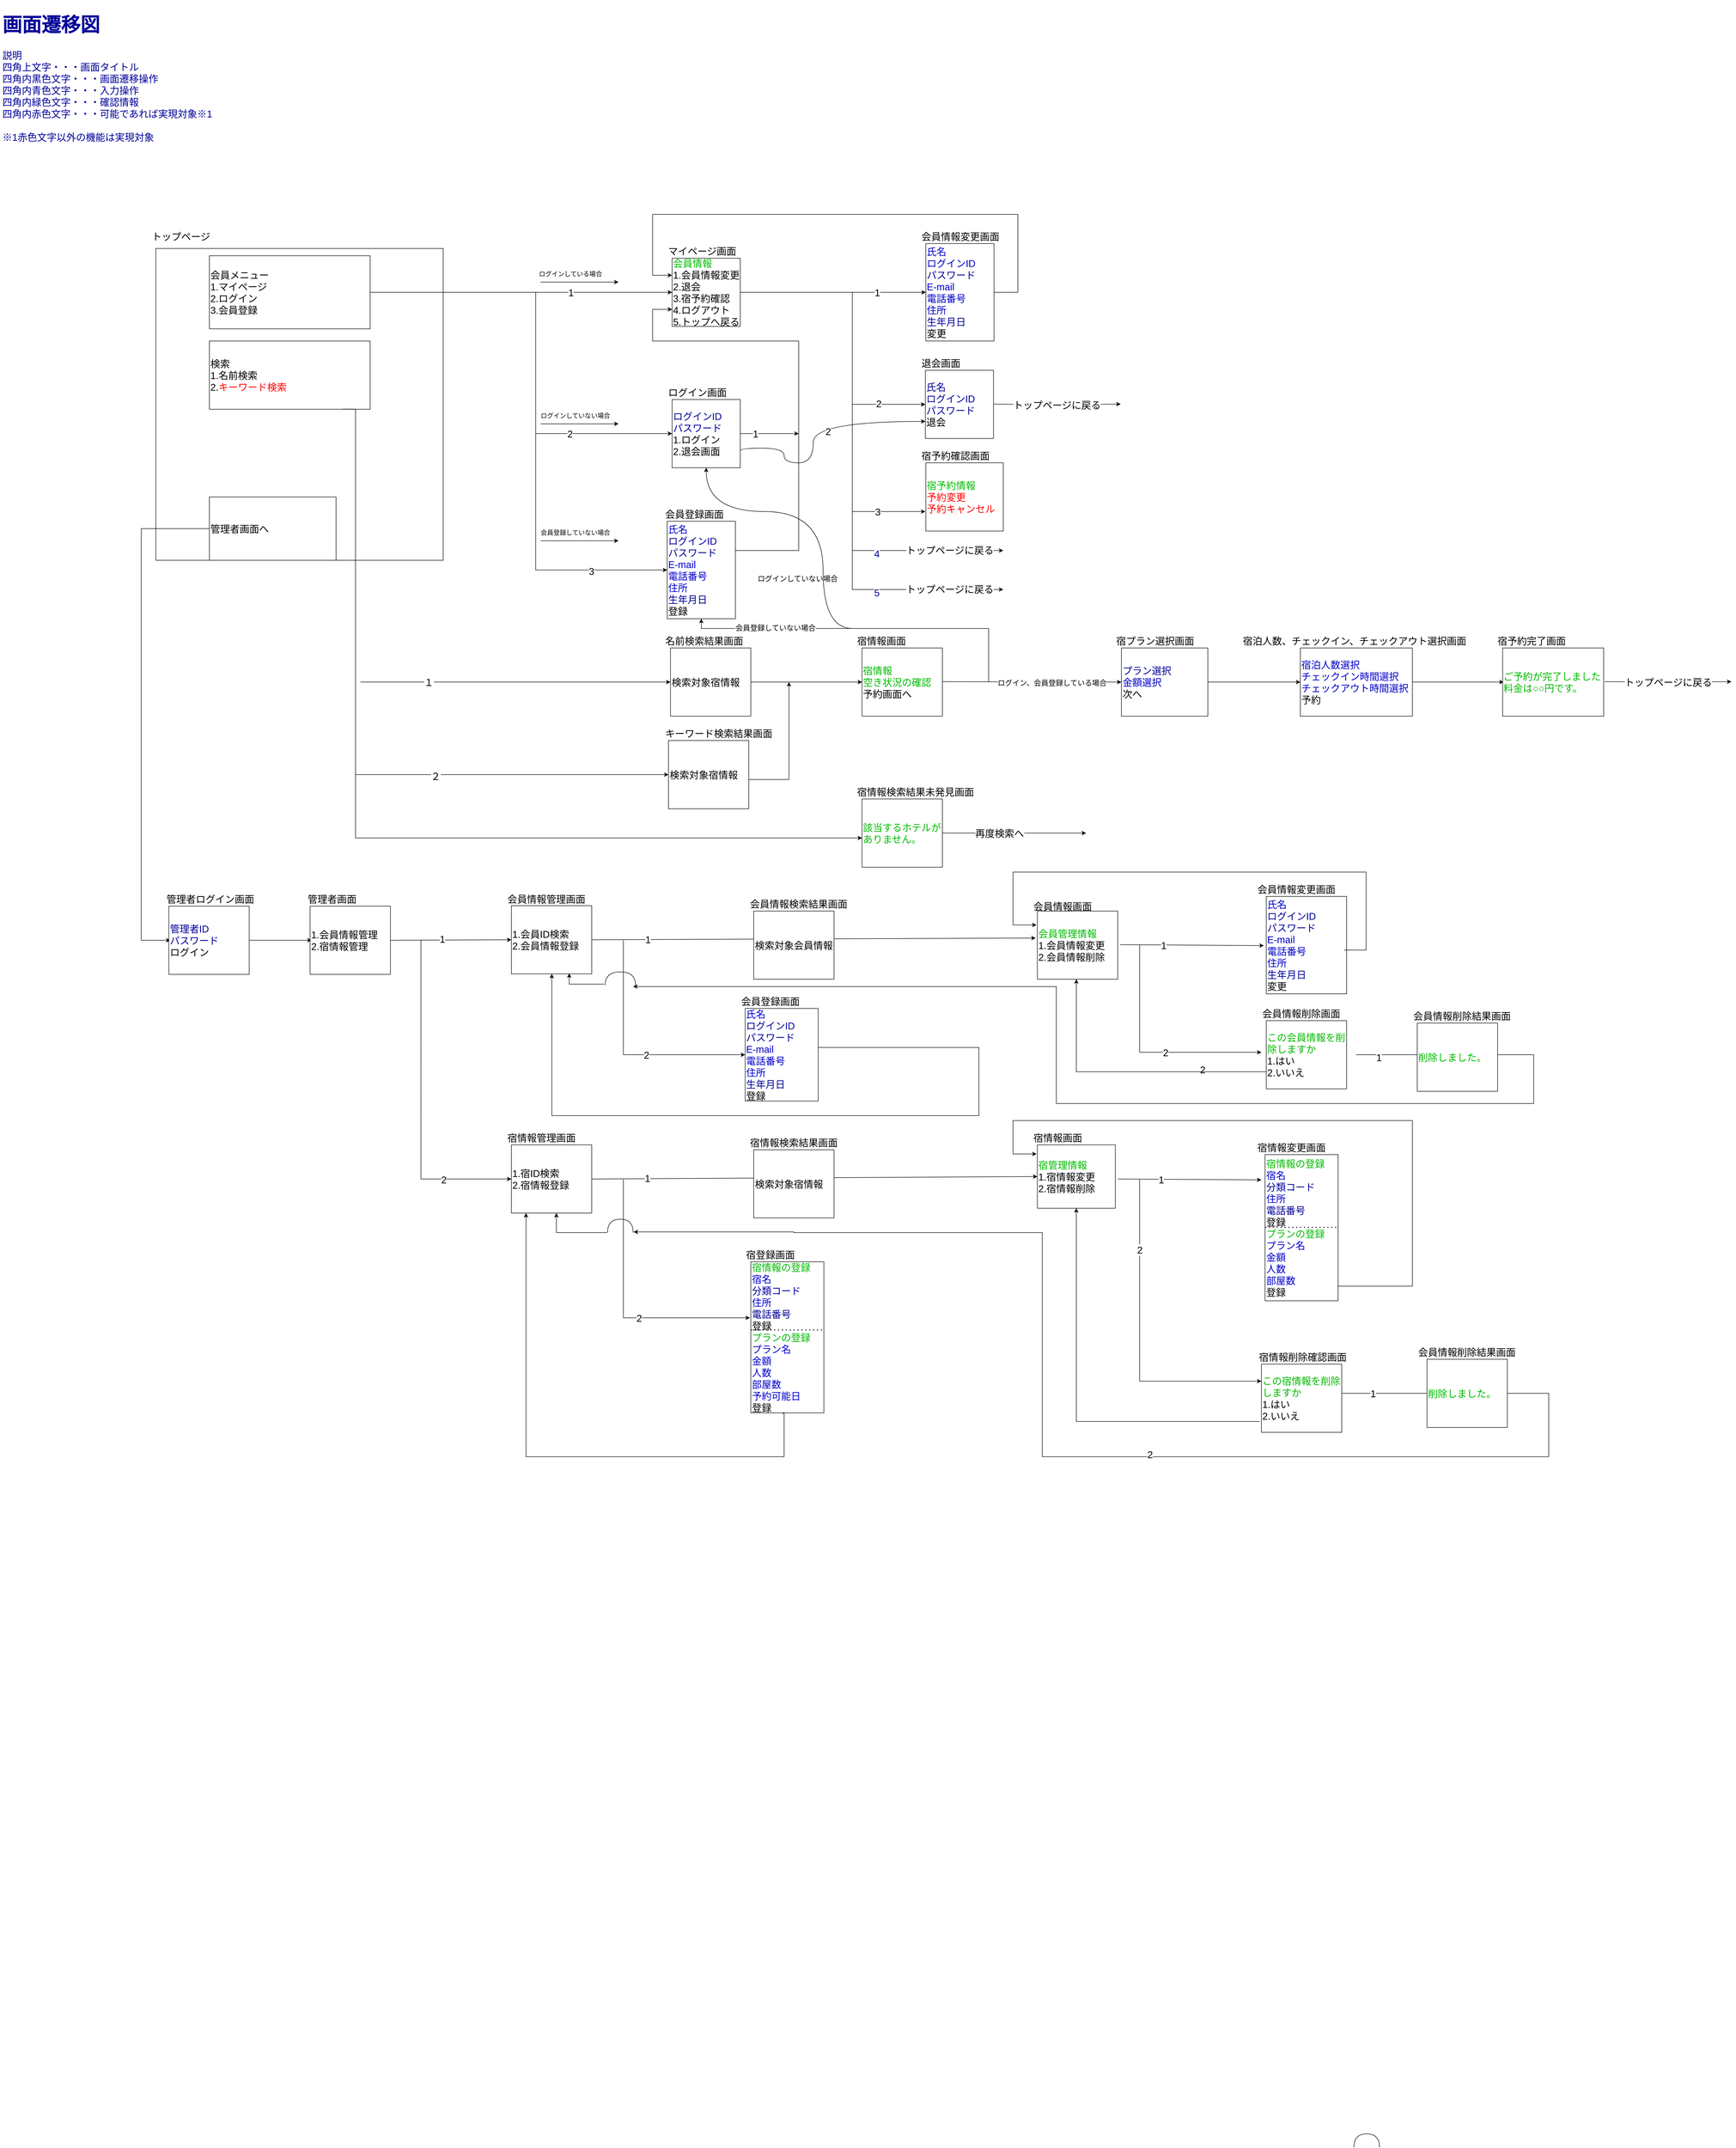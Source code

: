 <mxfile version="18.0.4" type="device"><diagram id="SCnkeToK2idK928pMim0" name="ページ1"><mxGraphModel dx="2547" dy="2622" grid="1" gridSize="10" guides="1" tooltips="1" connect="1" arrows="1" fold="1" page="1" pageScale="1" pageWidth="1100" pageHeight="1700" math="0" shadow="0"><root><mxCell id="0"/><mxCell id="1" parent="0"/><mxCell id="dKKwTY9NeeQIRmnHNCGu-55" value="&lt;h1&gt;画面遷移図&lt;/h1&gt;&lt;div&gt;説明&lt;/div&gt;&lt;div&gt;四角上文字・・・画面タイトル&lt;/div&gt;&lt;div&gt;四角内黒色文字・・・画面遷移操作&lt;/div&gt;&lt;div&gt;四角内青色文字・・・入力操作&lt;/div&gt;&lt;div&gt;四角内緑色文字・・・確認情報&lt;/div&gt;&lt;div&gt;四角内赤色文字・・・可能であれば実現対象※1&lt;/div&gt;&lt;div&gt;&lt;br&gt;&lt;/div&gt;&lt;div&gt;※1赤色文字以外の機能は実現対象&lt;/div&gt;&lt;div&gt;&lt;br&gt;&lt;/div&gt;" style="text;html=1;strokeColor=none;fillColor=none;spacing=5;spacingTop=-20;whiteSpace=wrap;overflow=hidden;rounded=0;fontSize=20;fontColor=#000099;" parent="1" vertex="1"><mxGeometry x="-210" y="-1370" width="510" height="360" as="geometry"/></mxCell><mxCell id="dKKwTY9NeeQIRmnHNCGu-114" value="" style="endArrow=classic;html=1;rounded=0;fontSize=20;fontColor=#00BB00;edgeStyle=elbowEdgeStyle;" parent="1" source="ScFktMSNSQJgYBEIyoUA-1" edge="1"><mxGeometry width="50" height="50" relative="1" as="geometry"><mxPoint x="-20" y="-30" as="sourcePoint"/><mxPoint x="140" y="550" as="targetPoint"/><Array as="points"><mxPoint x="80" y="550"/></Array></mxGeometry></mxCell><mxCell id="dKKwTY9NeeQIRmnHNCGu-115" value="&lt;font color=&quot;#000099&quot;&gt;管理者ID&lt;br&gt;パスワード&lt;/font&gt;&lt;br&gt;ログイン" style="rounded=0;whiteSpace=wrap;html=1;fontSize=20;align=left;" parent="1" vertex="1"><mxGeometry x="136.67" y="480" width="165" height="140" as="geometry"/></mxCell><mxCell id="dKKwTY9NeeQIRmnHNCGu-117" value="管理者ログイン画面" style="text;html=1;strokeColor=none;fillColor=none;align=left;verticalAlign=middle;whiteSpace=wrap;rounded=0;fontSize=20;" parent="1" vertex="1"><mxGeometry x="130" y="450" width="210" height="30" as="geometry"/></mxCell><mxCell id="dKKwTY9NeeQIRmnHNCGu-118" value="" style="endArrow=classic;html=1;rounded=0;fontSize=20;fontColor=#000099;exitX=1;exitY=0.5;exitDx=0;exitDy=0;" parent="1" source="dKKwTY9NeeQIRmnHNCGu-115" edge="1"><mxGeometry width="50" height="50" relative="1" as="geometry"><mxPoint x="480" y="590" as="sourcePoint"/><mxPoint x="430" y="550" as="targetPoint"/></mxGeometry></mxCell><mxCell id="dKKwTY9NeeQIRmnHNCGu-119" value="1.会員情報管理&lt;br&gt;2.宿情報管理" style="rounded=0;whiteSpace=wrap;html=1;fontSize=20;align=left;" parent="1" vertex="1"><mxGeometry x="426.67" y="480" width="165" height="140" as="geometry"/></mxCell><mxCell id="dKKwTY9NeeQIRmnHNCGu-120" value="管理者画面" style="text;html=1;strokeColor=none;fillColor=none;align=left;verticalAlign=middle;whiteSpace=wrap;rounded=0;fontSize=20;" parent="1" vertex="1"><mxGeometry x="420" y="450" width="210" height="30" as="geometry"/></mxCell><mxCell id="dKKwTY9NeeQIRmnHNCGu-121" value="" style="endArrow=classic;html=1;rounded=0;fontSize=20;fontColor=#000099;exitX=1;exitY=0.5;exitDx=0;exitDy=0;entryX=0;entryY=0.5;entryDx=0;entryDy=0;" parent="1" target="dKKwTY9NeeQIRmnHNCGu-122" edge="1"><mxGeometry width="50" height="50" relative="1" as="geometry"><mxPoint x="591.67" y="550" as="sourcePoint"/><mxPoint x="720" y="550" as="targetPoint"/></mxGeometry></mxCell><mxCell id="dKKwTY9NeeQIRmnHNCGu-129" value="1" style="edgeLabel;html=1;align=center;verticalAlign=middle;resizable=0;points=[];fontSize=20;fontColor=#000000;" parent="dKKwTY9NeeQIRmnHNCGu-121" vertex="1" connectable="0"><mxGeometry x="-0.143" y="3" relative="1" as="geometry"><mxPoint as="offset"/></mxGeometry></mxCell><mxCell id="dKKwTY9NeeQIRmnHNCGu-122" value="1.会員ID検索&lt;br&gt;2.会員情報登録" style="rounded=0;whiteSpace=wrap;html=1;fontSize=20;align=left;" parent="1" vertex="1"><mxGeometry x="840.0" y="479" width="165" height="140" as="geometry"/></mxCell><mxCell id="dKKwTY9NeeQIRmnHNCGu-123" value="会員情報管理画面" style="text;html=1;strokeColor=none;fillColor=none;align=left;verticalAlign=middle;whiteSpace=wrap;rounded=0;fontSize=20;" parent="1" vertex="1"><mxGeometry x="830" y="450" width="210" height="30" as="geometry"/></mxCell><mxCell id="dKKwTY9NeeQIRmnHNCGu-124" value="" style="edgeStyle=segmentEdgeStyle;endArrow=classic;html=1;rounded=0;fontSize=20;fontColor=#000000;entryX=0;entryY=0.5;entryDx=0;entryDy=0;" parent="1" target="dKKwTY9NeeQIRmnHNCGu-125" edge="1"><mxGeometry width="50" height="50" relative="1" as="geometry"><mxPoint x="654.34" y="549" as="sourcePoint"/><mxPoint x="840" y="770" as="targetPoint"/><Array as="points"><mxPoint x="654" y="1040"/></Array></mxGeometry></mxCell><mxCell id="dKKwTY9NeeQIRmnHNCGu-130" value="2" style="edgeLabel;html=1;align=center;verticalAlign=middle;resizable=0;points=[];fontSize=20;fontColor=#000000;" parent="dKKwTY9NeeQIRmnHNCGu-124" vertex="1" connectable="0"><mxGeometry x="0.302" y="2" relative="1" as="geometry"><mxPoint x="44" y="51" as="offset"/></mxGeometry></mxCell><mxCell id="dKKwTY9NeeQIRmnHNCGu-125" value="1.宿ID検索&lt;br&gt;2.宿情報登録" style="rounded=0;whiteSpace=wrap;html=1;fontSize=20;align=left;" parent="1" vertex="1"><mxGeometry x="840.0" y="970" width="165" height="140" as="geometry"/></mxCell><mxCell id="dKKwTY9NeeQIRmnHNCGu-126" value="宿情報管理画面" style="text;html=1;strokeColor=none;fillColor=none;align=left;verticalAlign=middle;whiteSpace=wrap;rounded=0;fontSize=20;" parent="1" vertex="1"><mxGeometry x="830" y="940" width="210" height="30" as="geometry"/></mxCell><mxCell id="dKKwTY9NeeQIRmnHNCGu-131" value="" style="endArrow=classic;html=1;rounded=0;fontSize=20;fontColor=#000000;exitX=1;exitY=0.5;exitDx=0;exitDy=0;entryX=-0.021;entryY=0.396;entryDx=0;entryDy=0;entryPerimeter=0;" parent="1" source="dKKwTY9NeeQIRmnHNCGu-122" target="dKKwTY9NeeQIRmnHNCGu-141" edge="1"><mxGeometry width="50" height="50" relative="1" as="geometry"><mxPoint x="1130" y="550" as="sourcePoint"/><mxPoint x="1310" y="550" as="targetPoint"/></mxGeometry></mxCell><mxCell id="dKKwTY9NeeQIRmnHNCGu-138" value="1" style="edgeLabel;html=1;align=center;verticalAlign=middle;resizable=0;points=[];fontSize=20;fontColor=#000000;" parent="dKKwTY9NeeQIRmnHNCGu-131" vertex="1" connectable="0"><mxGeometry x="-0.226" y="-1" relative="1" as="geometry"><mxPoint x="-238" y="-1" as="offset"/></mxGeometry></mxCell><mxCell id="dKKwTY9NeeQIRmnHNCGu-132" value="&lt;font color=&quot;#00bb00&quot;&gt;宿管理情報&lt;/font&gt;&lt;br&gt;1.宿情報変更&lt;br&gt;2.宿情報削除" style="rounded=0;whiteSpace=wrap;html=1;fontSize=20;align=left;" parent="1" vertex="1"><mxGeometry x="1920" y="970" width="160" height="130" as="geometry"/></mxCell><mxCell id="dKKwTY9NeeQIRmnHNCGu-133" value="宿情報画面" style="text;html=1;strokeColor=none;fillColor=none;align=left;verticalAlign=middle;whiteSpace=wrap;rounded=0;fontSize=20;" parent="1" vertex="1"><mxGeometry x="1910" y="940" width="210" height="30" as="geometry"/></mxCell><mxCell id="dKKwTY9NeeQIRmnHNCGu-134" value="" style="endArrow=classic;html=1;rounded=0;fontSize=20;fontColor=#00BB00;edgeStyle=elbowEdgeStyle;entryX=0;entryY=0.5;entryDx=0;entryDy=0;" parent="1" target="dKKwTY9NeeQIRmnHNCGu-135" edge="1"><mxGeometry width="50" height="50" relative="1" as="geometry"><mxPoint x="1070" y="550" as="sourcePoint"/><mxPoint x="1290" y="770" as="targetPoint"/><Array as="points"><mxPoint x="1070" y="770"/></Array></mxGeometry></mxCell><mxCell id="dKKwTY9NeeQIRmnHNCGu-139" value="2" style="edgeLabel;html=1;align=center;verticalAlign=middle;resizable=0;points=[];fontSize=20;fontColor=#000000;" parent="dKKwTY9NeeQIRmnHNCGu-134" vertex="1" connectable="0"><mxGeometry x="0.162" relative="1" as="geometry"><mxPoint as="offset"/></mxGeometry></mxCell><mxCell id="dKKwTY9NeeQIRmnHNCGu-135" value="&lt;font style=&quot;&quot; color=&quot;#0000cc&quot;&gt;氏名&lt;br&gt;&lt;/font&gt;&lt;font color=&quot;#000099&quot;&gt;ログインID&lt;br&gt;パスワード&lt;/font&gt;&lt;br style=&quot;&quot;&gt;&lt;font style=&quot;&quot; color=&quot;#0000cc&quot;&gt;E-mail&lt;/font&gt;&lt;br style=&quot;&quot;&gt;&lt;font style=&quot;&quot; color=&quot;#0000cc&quot;&gt;電話番号&lt;/font&gt;&lt;br style=&quot;&quot;&gt;&lt;font style=&quot;&quot; color=&quot;#0000cc&quot;&gt;住所&lt;br&gt;&lt;/font&gt;&lt;font color=&quot;#000099&quot;&gt;生年月日&lt;/font&gt;&lt;br style=&quot;&quot;&gt;登録" style="rounded=0;whiteSpace=wrap;html=1;fontSize=20;align=left;" parent="1" vertex="1"><mxGeometry x="1320" y="690" width="150" height="190" as="geometry"/></mxCell><mxCell id="dKKwTY9NeeQIRmnHNCGu-136" value="会員登録画面" style="text;html=1;strokeColor=none;fillColor=none;align=left;verticalAlign=middle;whiteSpace=wrap;rounded=0;fontSize=20;" parent="1" vertex="1"><mxGeometry x="1310" y="660" width="140" height="30" as="geometry"/></mxCell><mxCell id="dKKwTY9NeeQIRmnHNCGu-141" value="&lt;font color=&quot;#00bb00&quot;&gt;会員管理情報&lt;/font&gt;&lt;br&gt;1.会員情報変更&lt;br&gt;2.会員情報削除" style="rounded=0;whiteSpace=wrap;html=1;fontSize=20;align=left;" parent="1" vertex="1"><mxGeometry x="1920.0" y="490" width="165" height="140" as="geometry"/></mxCell><mxCell id="dKKwTY9NeeQIRmnHNCGu-142" value="会員情報画面" style="text;html=1;strokeColor=none;fillColor=none;align=left;verticalAlign=middle;whiteSpace=wrap;rounded=0;fontSize=20;" parent="1" vertex="1"><mxGeometry x="1910" y="465" width="210" height="30" as="geometry"/></mxCell><mxCell id="dKKwTY9NeeQIRmnHNCGu-143" value="" style="endArrow=classic;html=1;rounded=0;fontSize=20;fontColor=#000000;exitX=1;exitY=0.5;exitDx=0;exitDy=0;entryX=0;entryY=0.5;entryDx=0;entryDy=0;" parent="1" target="dKKwTY9NeeQIRmnHNCGu-132" edge="1"><mxGeometry width="50" height="50" relative="1" as="geometry"><mxPoint x="1005" y="1040" as="sourcePoint"/><mxPoint x="1310.0" y="1041" as="targetPoint"/></mxGeometry></mxCell><mxCell id="dKKwTY9NeeQIRmnHNCGu-144" value="1" style="edgeLabel;html=1;align=center;verticalAlign=middle;resizable=0;points=[];fontSize=20;fontColor=#000000;" parent="dKKwTY9NeeQIRmnHNCGu-143" vertex="1" connectable="0"><mxGeometry x="-0.226" y="-1" relative="1" as="geometry"><mxPoint x="-240" y="-1" as="offset"/></mxGeometry></mxCell><mxCell id="dKKwTY9NeeQIRmnHNCGu-145" value="" style="endArrow=classic;html=1;rounded=0;fontSize=20;fontColor=#00BB00;edgeStyle=elbowEdgeStyle;entryX=-0.013;entryY=0.371;entryDx=0;entryDy=0;entryPerimeter=0;" parent="1" edge="1" target="dKKwTY9NeeQIRmnHNCGu-147"><mxGeometry width="50" height="50" relative="1" as="geometry"><mxPoint x="1070.0" y="1041" as="sourcePoint"/><mxPoint x="1320.0" y="1261" as="targetPoint"/><Array as="points"><mxPoint x="1070.0" y="1261"/></Array></mxGeometry></mxCell><mxCell id="dKKwTY9NeeQIRmnHNCGu-146" value="2" style="edgeLabel;html=1;align=center;verticalAlign=middle;resizable=0;points=[];fontSize=20;fontColor=#000000;" parent="dKKwTY9NeeQIRmnHNCGu-145" vertex="1" connectable="0"><mxGeometry x="0.162" relative="1" as="geometry"><mxPoint as="offset"/></mxGeometry></mxCell><mxCell id="dKKwTY9NeeQIRmnHNCGu-147" value="&lt;font color=&quot;#00bb00&quot;&gt;宿情報の登録&lt;/font&gt;&lt;br&gt;&lt;font color=&quot;#0000cc&quot;&gt;宿名&lt;/font&gt;&lt;br&gt;&lt;font color=&quot;#000099&quot;&gt;分類コード&lt;/font&gt;&lt;br style=&quot;&quot;&gt;&lt;font style=&quot;&quot; color=&quot;#0000cc&quot;&gt;住所&lt;br&gt;&lt;/font&gt;&lt;font color=&quot;#000099&quot;&gt;電話番号&lt;/font&gt;&lt;br style=&quot;&quot;&gt;登録&lt;br&gt;&lt;font color=&quot;#00bb00&quot;&gt;プランの登録&lt;/font&gt;&lt;br&gt;&lt;font color=&quot;#0000cc&quot;&gt;プラン名&lt;/font&gt;&lt;br&gt;&lt;font color=&quot;#0000cc&quot;&gt;金額&lt;/font&gt;&lt;br&gt;&lt;font color=&quot;#0000cc&quot;&gt;人数&lt;/font&gt;&lt;br&gt;&lt;font color=&quot;#0000cc&quot;&gt;部屋数&lt;br&gt;予約可能日&lt;/font&gt;&lt;br&gt;登録" style="rounded=0;whiteSpace=wrap;html=1;fontSize=20;align=left;" parent="1" vertex="1"><mxGeometry x="1331.67" y="1210" width="150" height="310" as="geometry"/></mxCell><mxCell id="dKKwTY9NeeQIRmnHNCGu-148" value="宿登録画面" style="text;html=1;strokeColor=none;fillColor=none;align=left;verticalAlign=middle;whiteSpace=wrap;rounded=0;fontSize=20;" parent="1" vertex="1"><mxGeometry x="1320" y="1180" width="140" height="30" as="geometry"/></mxCell><mxCell id="dKKwTY9NeeQIRmnHNCGu-153" value="" style="edgeStyle=orthogonalEdgeStyle;elbow=vertical;endArrow=classic;html=1;rounded=0;fontSize=20;fontColor=#00BB00;exitX=1;exitY=0.5;exitDx=0;exitDy=0;" parent="1" source="dKKwTY9NeeQIRmnHNCGu-135" target="dKKwTY9NeeQIRmnHNCGu-122" edge="1"><mxGeometry width="50" height="50" relative="1" as="geometry"><mxPoint x="1730" y="770" as="sourcePoint"/><mxPoint x="910" y="910" as="targetPoint"/><Array as="points"><mxPoint x="1470" y="770"/><mxPoint x="1800" y="770"/><mxPoint x="1800" y="910"/><mxPoint x="923" y="910"/></Array></mxGeometry></mxCell><mxCell id="dKKwTY9NeeQIRmnHNCGu-158" value="" style="edgeStyle=orthogonalEdgeStyle;elbow=vertical;endArrow=classic;html=1;rounded=0;fontSize=20;fontColor=#00BB00;exitX=0.436;exitY=1.003;exitDx=0;exitDy=0;exitPerimeter=0;" parent="1" source="dKKwTY9NeeQIRmnHNCGu-147" edge="1"><mxGeometry width="50" height="50" relative="1" as="geometry"><mxPoint x="1400" y="1540" as="sourcePoint"/><mxPoint x="870" y="1110" as="targetPoint"/><Array as="points"><mxPoint x="1400" y="1521"/><mxPoint x="1400" y="1610"/><mxPoint x="870" y="1610"/></Array></mxGeometry></mxCell><mxCell id="fsXz6TaaXuF8lYQnEUU4-1" value="検索対象宿情報" style="rounded=0;whiteSpace=wrap;html=1;fontSize=20;align=left;" parent="1" vertex="1"><mxGeometry x="1337.5" y="980" width="165" height="140" as="geometry"/></mxCell><mxCell id="fsXz6TaaXuF8lYQnEUU4-2" value="宿情報検索結果画面" style="text;html=1;strokeColor=none;fillColor=none;align=left;verticalAlign=middle;whiteSpace=wrap;rounded=0;fontSize=20;" parent="1" vertex="1"><mxGeometry x="1327.5" y="950" width="210" height="30" as="geometry"/></mxCell><mxCell id="fsXz6TaaXuF8lYQnEUU4-3" value="検索対象会員情報" style="rounded=0;whiteSpace=wrap;html=1;fontSize=20;align=left;" parent="1" vertex="1"><mxGeometry x="1337.5" y="490" width="165" height="140" as="geometry"/></mxCell><mxCell id="fsXz6TaaXuF8lYQnEUU4-4" value="会員情報検索結果画面" style="text;html=1;strokeColor=none;fillColor=none;align=left;verticalAlign=middle;whiteSpace=wrap;rounded=0;fontSize=20;" parent="1" vertex="1"><mxGeometry x="1327.5" y="460" width="210" height="30" as="geometry"/></mxCell><mxCell id="fsXz6TaaXuF8lYQnEUU4-6" value="" style="endArrow=classic;html=1;rounded=0;fontSize=20;fontColor=#00BB00;edgeStyle=elbowEdgeStyle;entryX=0;entryY=0.5;entryDx=0;entryDy=0;" parent="1" edge="1"><mxGeometry width="50" height="50" relative="1" as="geometry"><mxPoint x="2130.005" y="560.003" as="sourcePoint"/><mxPoint x="2380.005" y="780.003" as="targetPoint"/><Array as="points"><mxPoint x="2130.005" y="780.003"/></Array></mxGeometry></mxCell><mxCell id="fsXz6TaaXuF8lYQnEUU4-7" value="2" style="edgeLabel;html=1;align=center;verticalAlign=middle;resizable=0;points=[];fontSize=20;fontColor=#000000;" parent="fsXz6TaaXuF8lYQnEUU4-6" vertex="1" connectable="0"><mxGeometry x="0.162" relative="1" as="geometry"><mxPoint as="offset"/></mxGeometry></mxCell><mxCell id="fsXz6TaaXuF8lYQnEUU4-8" value="" style="endArrow=classic;html=1;rounded=0;fontSize=20;fontColor=#000000;exitX=1;exitY=0.5;exitDx=0;exitDy=0;" parent="1" edge="1"><mxGeometry width="50" height="50" relative="1" as="geometry"><mxPoint x="2090" y="559.09" as="sourcePoint"/><mxPoint x="2385" y="560.91" as="targetPoint"/></mxGeometry></mxCell><mxCell id="fsXz6TaaXuF8lYQnEUU4-9" value="1" style="edgeLabel;html=1;align=center;verticalAlign=middle;resizable=0;points=[];fontSize=20;fontColor=#000000;" parent="fsXz6TaaXuF8lYQnEUU4-8" vertex="1" connectable="0"><mxGeometry x="-0.226" y="-1" relative="1" as="geometry"><mxPoint x="-25" y="-1" as="offset"/></mxGeometry></mxCell><mxCell id="fsXz6TaaXuF8lYQnEUU4-10" value="" style="endArrow=classic;html=1;rounded=0;fontSize=20;fontColor=#00BB00;edgeStyle=elbowEdgeStyle;entryX=0;entryY=0.25;entryDx=0;entryDy=0;" parent="1" edge="1" target="fsXz6TaaXuF8lYQnEUU4-20"><mxGeometry width="50" height="50" relative="1" as="geometry"><mxPoint x="2130.005" y="1040.913" as="sourcePoint"/><mxPoint x="2380.005" y="1260.913" as="targetPoint"/><Array as="points"><mxPoint x="2130" y="1350"/></Array></mxGeometry></mxCell><mxCell id="fsXz6TaaXuF8lYQnEUU4-11" value="2" style="edgeLabel;html=1;align=center;verticalAlign=middle;resizable=0;points=[];fontSize=20;fontColor=#000000;" parent="fsXz6TaaXuF8lYQnEUU4-10" vertex="1" connectable="0"><mxGeometry x="0.162" relative="1" as="geometry"><mxPoint y="-242" as="offset"/></mxGeometry></mxCell><mxCell id="fsXz6TaaXuF8lYQnEUU4-12" value="" style="endArrow=classic;html=1;rounded=0;fontSize=20;fontColor=#000000;exitX=1;exitY=0.5;exitDx=0;exitDy=0;" parent="1" edge="1"><mxGeometry width="50" height="50" relative="1" as="geometry"><mxPoint x="2085" y="1040" as="sourcePoint"/><mxPoint x="2380" y="1041.82" as="targetPoint"/></mxGeometry></mxCell><mxCell id="fsXz6TaaXuF8lYQnEUU4-13" value="1" style="edgeLabel;html=1;align=center;verticalAlign=middle;resizable=0;points=[];fontSize=20;fontColor=#000000;" parent="fsXz6TaaXuF8lYQnEUU4-12" vertex="1" connectable="0"><mxGeometry x="-0.226" y="-1" relative="1" as="geometry"><mxPoint x="-25" y="-1" as="offset"/></mxGeometry></mxCell><mxCell id="fsXz6TaaXuF8lYQnEUU4-14" value="&lt;font style=&quot;&quot; color=&quot;#0000cc&quot;&gt;氏名&lt;br&gt;&lt;/font&gt;&lt;font style=&quot;&quot; color=&quot;#000099&quot;&gt;ログインID&lt;br&gt;パスワード&lt;/font&gt;&lt;br style=&quot;&quot;&gt;&lt;font style=&quot;&quot; color=&quot;#0000cc&quot;&gt;E-mail&lt;/font&gt;&lt;br style=&quot;&quot;&gt;&lt;font style=&quot;&quot; color=&quot;#0000cc&quot;&gt;電話番号&lt;/font&gt;&lt;br style=&quot;&quot;&gt;&lt;font style=&quot;&quot; color=&quot;#0000cc&quot;&gt;住所&lt;br&gt;&lt;/font&gt;&lt;span style=&quot;color: rgb(0, 0, 153);&quot;&gt;生年月日&lt;/span&gt;&lt;br style=&quot;&quot;&gt;変更" style="rounded=0;whiteSpace=wrap;html=1;fontSize=20;align=left;" parent="1" vertex="1"><mxGeometry x="2390" y="460" width="165" height="200" as="geometry"/></mxCell><mxCell id="fsXz6TaaXuF8lYQnEUU4-15" value="会員情報変更画面" style="text;html=1;strokeColor=none;fillColor=none;align=left;verticalAlign=middle;whiteSpace=wrap;rounded=0;fontSize=20;" parent="1" vertex="1"><mxGeometry x="2370" y="430" width="210" height="30" as="geometry"/></mxCell><mxCell id="fsXz6TaaXuF8lYQnEUU4-16" value="&lt;font color=&quot;#00bb00&quot;&gt;この会員情報を削除しますか&lt;/font&gt;&lt;br&gt;1.はい&lt;br&gt;2.いいえ" style="rounded=0;whiteSpace=wrap;html=1;fontSize=20;align=left;" parent="1" vertex="1"><mxGeometry x="2390.0" y="715" width="165" height="140" as="geometry"/></mxCell><mxCell id="fsXz6TaaXuF8lYQnEUU4-17" value="会員情報削除画面" style="text;html=1;strokeColor=none;fillColor=none;align=left;verticalAlign=middle;whiteSpace=wrap;rounded=0;fontSize=20;" parent="1" vertex="1"><mxGeometry x="2380" y="685" width="210" height="30" as="geometry"/></mxCell><mxCell id="fsXz6TaaXuF8lYQnEUU4-19" value="宿情報変更画面" style="text;html=1;strokeColor=none;fillColor=none;align=left;verticalAlign=middle;whiteSpace=wrap;rounded=0;fontSize=20;" parent="1" vertex="1"><mxGeometry x="2370" y="960" width="210" height="30" as="geometry"/></mxCell><mxCell id="fsXz6TaaXuF8lYQnEUU4-20" value="&lt;font style=&quot;&quot; color=&quot;#00bb00&quot;&gt;この宿情報を削除しますか&lt;/font&gt;&lt;br style=&quot;&quot;&gt;&lt;span style=&quot;&quot;&gt;1.はい&lt;/span&gt;&lt;br style=&quot;&quot;&gt;&lt;span style=&quot;&quot;&gt;2.いいえ&lt;/span&gt;" style="rounded=0;whiteSpace=wrap;html=1;fontSize=20;align=left;" parent="1" vertex="1"><mxGeometry x="2380.0" y="1420" width="165" height="140" as="geometry"/></mxCell><mxCell id="fsXz6TaaXuF8lYQnEUU4-21" value="宿情報削除確認画面" style="text;html=1;strokeColor=none;fillColor=none;align=left;verticalAlign=middle;whiteSpace=wrap;rounded=0;fontSize=20;" parent="1" vertex="1"><mxGeometry x="2372.5" y="1390" width="210" height="30" as="geometry"/></mxCell><mxCell id="fsXz6TaaXuF8lYQnEUU4-22" value="" style="edgeStyle=segmentEdgeStyle;endArrow=classic;html=1;rounded=0;fontColor=#00BB00;entryX=0.052;entryY=1.019;entryDx=0;entryDy=0;entryPerimeter=0;" parent="1" target="awbDThb11Wzi4i5nIfmP-154" edge="1" source="fsXz6TaaXuF8lYQnEUU4-20"><mxGeometry width="50" height="50" relative="1" as="geometry"><mxPoint x="2600" y="1480" as="sourcePoint"/><mxPoint x="1170" y="1150" as="targetPoint"/><Array as="points"><mxPoint x="2970" y="1480"/><mxPoint x="2970" y="1610"/><mxPoint x="1930" y="1610"/><mxPoint x="1930" y="1150"/><mxPoint x="1420" y="1150"/><mxPoint x="1420" y="1149"/></Array></mxGeometry></mxCell><mxCell id="fsXz6TaaXuF8lYQnEUU4-23" value="2" style="edgeLabel;html=1;align=center;verticalAlign=middle;resizable=0;points=[];fontColor=#000000;fontSize=20;" parent="fsXz6TaaXuF8lYQnEUU4-22" vertex="1" connectable="0"><mxGeometry x="-0.546" y="6" relative="1" as="geometry"><mxPoint x="-717" y="-11" as="offset"/></mxGeometry></mxCell><mxCell id="fsXz6TaaXuF8lYQnEUU4-24" value="" style="edgeStyle=segmentEdgeStyle;endArrow=classic;html=1;rounded=0;fontSize=20;fontColor=#000000;exitX=-0.021;exitY=0.841;exitDx=0;exitDy=0;exitPerimeter=0;entryX=0.5;entryY=1;entryDx=0;entryDy=0;" parent="1" source="fsXz6TaaXuF8lYQnEUU4-20" target="dKKwTY9NeeQIRmnHNCGu-132" edge="1"><mxGeometry width="50" height="50" relative="1" as="geometry"><mxPoint x="2270" y="1320" as="sourcePoint"/><mxPoint x="2320" y="1270" as="targetPoint"/><Array as="points"><mxPoint x="2000" y="1538"/></Array></mxGeometry></mxCell><mxCell id="fsXz6TaaXuF8lYQnEUU4-25" value="1" style="edgeLabel;html=1;align=center;verticalAlign=middle;resizable=0;points=[];fontSize=20;fontColor=#000000;" parent="fsXz6TaaXuF8lYQnEUU4-24" vertex="1" connectable="0"><mxGeometry x="-0.486" relative="1" as="geometry"><mxPoint x="442" y="-58" as="offset"/></mxGeometry></mxCell><mxCell id="fsXz6TaaXuF8lYQnEUU4-26" value="" style="edgeStyle=segmentEdgeStyle;endArrow=classic;html=1;rounded=0;fontColor=#00BB00;" parent="1" edge="1"><mxGeometry width="50" height="50" relative="1" as="geometry"><mxPoint x="2574" y="785" as="sourcePoint"/><mxPoint x="1090" y="645" as="targetPoint"/><Array as="points"><mxPoint x="2939" y="785"/><mxPoint x="2939" y="885"/><mxPoint x="1959" y="885"/><mxPoint x="1959" y="645"/><mxPoint x="1110" y="645"/></Array></mxGeometry></mxCell><mxCell id="fsXz6TaaXuF8lYQnEUU4-27" value="2" style="edgeLabel;html=1;align=center;verticalAlign=middle;resizable=0;points=[];fontColor=#000000;fontSize=20;" parent="fsXz6TaaXuF8lYQnEUU4-26" vertex="1" connectable="0"><mxGeometry x="-0.546" y="6" relative="1" as="geometry"><mxPoint x="-565" y="-76" as="offset"/></mxGeometry></mxCell><mxCell id="fsXz6TaaXuF8lYQnEUU4-28" value="" style="edgeStyle=segmentEdgeStyle;endArrow=classic;html=1;rounded=0;fontSize=20;fontColor=#000000;" parent="1" edge="1"><mxGeometry width="50" height="50" relative="1" as="geometry"><mxPoint x="2390" y="830" as="sourcePoint"/><mxPoint x="2000" y="630" as="targetPoint"/><Array as="points"><mxPoint x="2387" y="820"/><mxPoint x="2010" y="820"/></Array></mxGeometry></mxCell><mxCell id="fsXz6TaaXuF8lYQnEUU4-29" value="1" style="edgeLabel;html=1;align=center;verticalAlign=middle;resizable=0;points=[];fontSize=20;fontColor=#000000;" parent="fsXz6TaaXuF8lYQnEUU4-28" vertex="1" connectable="0"><mxGeometry x="-0.486" relative="1" as="geometry"><mxPoint x="372" y="-30" as="offset"/></mxGeometry></mxCell><mxCell id="fsXz6TaaXuF8lYQnEUU4-31" value="" style="edgeStyle=segmentEdgeStyle;endArrow=classic;html=1;rounded=0;fontSize=20;fontColor=#000000;entryX=-0.01;entryY=0.143;entryDx=0;entryDy=0;entryPerimeter=0;exitX=0.994;exitY=0.894;exitDx=0;exitDy=0;exitPerimeter=0;" parent="1" target="dKKwTY9NeeQIRmnHNCGu-132" edge="1" source="3SeGuJIltBjAGTnUU7KH-5"><mxGeometry width="50" height="50" relative="1" as="geometry"><mxPoint x="2570" y="1260" as="sourcePoint"/><mxPoint x="1870" y="990" as="targetPoint"/><Array as="points"><mxPoint x="2537" y="1260"/><mxPoint x="2690" y="1260"/><mxPoint x="2690" y="920"/><mxPoint x="1870" y="920"/><mxPoint x="1870" y="989"/></Array></mxGeometry></mxCell><mxCell id="fsXz6TaaXuF8lYQnEUU4-32" value="" style="edgeStyle=segmentEdgeStyle;endArrow=classic;html=1;rounded=0;fontSize=20;fontColor=#000000;entryX=-0.01;entryY=0.143;entryDx=0;entryDy=0;entryPerimeter=0;" parent="1" edge="1"><mxGeometry width="50" height="50" relative="1" as="geometry"><mxPoint x="2550" y="570.09" as="sourcePoint"/><mxPoint x="1918.31" y="518.59" as="targetPoint"/><Array as="points"><mxPoint x="2595" y="570"/><mxPoint x="2595" y="410"/><mxPoint x="1870" y="410"/><mxPoint x="1870" y="519"/></Array></mxGeometry></mxCell><mxCell id="lgAugguogJ9IQKmqpxsA-20" value="&lt;font color=&quot;#00bb00&quot;&gt;削除しました。&lt;/font&gt;&lt;br&gt;" style="rounded=0;whiteSpace=wrap;html=1;fontSize=20;align=left;" parent="1" vertex="1"><mxGeometry x="2700.0" y="720" width="165" height="140" as="geometry"/></mxCell><mxCell id="lgAugguogJ9IQKmqpxsA-21" value="会員情報削除結果画面" style="text;html=1;strokeColor=none;fillColor=none;align=left;verticalAlign=middle;whiteSpace=wrap;rounded=0;fontSize=20;" parent="1" vertex="1"><mxGeometry x="2690" y="690" width="210" height="30" as="geometry"/></mxCell><mxCell id="lgAugguogJ9IQKmqpxsA-22" value="&lt;font color=&quot;#00bb00&quot;&gt;削除しました。&lt;/font&gt;&lt;br&gt;" style="rounded=0;whiteSpace=wrap;html=1;fontSize=20;align=left;" parent="1" vertex="1"><mxGeometry x="2720.0" y="1410" width="165" height="140" as="geometry"/></mxCell><mxCell id="lgAugguogJ9IQKmqpxsA-23" value="会員情報削除結果画面" style="text;html=1;strokeColor=none;fillColor=none;align=left;verticalAlign=middle;whiteSpace=wrap;rounded=0;fontSize=20;" parent="1" vertex="1"><mxGeometry x="2700" y="1380" width="210" height="30" as="geometry"/></mxCell><mxCell id="awbDThb11Wzi4i5nIfmP-74" value="" style="edgeStyle=segmentEdgeStyle;endArrow=classic;html=1;rounded=0;fontSize=20;fontColor=#000099;elbow=vertical;entryX=0;entryY=0.25;entryDx=0;entryDy=0;" parent="1" target="awbDThb11Wzi4i5nIfmP-104" edge="1"><mxGeometry width="50" height="50" relative="1" as="geometry"><mxPoint x="1830" y="-780" as="sourcePoint"/><mxPoint x="960" y="-820" as="targetPoint"/><Array as="points"><mxPoint x="1880" y="-780"/><mxPoint x="1880" y="-940"/><mxPoint x="1130" y="-940"/><mxPoint x="1130" y="-815"/></Array></mxGeometry></mxCell><mxCell id="awbDThb11Wzi4i5nIfmP-75" value="&lt;span style=&quot;font-size: 20px;&quot;&gt;&lt;br&gt;&lt;/span&gt;" style="rounded=0;whiteSpace=wrap;html=1;" parent="1" vertex="1"><mxGeometry x="110" y="-870" width="590" height="640" as="geometry"/></mxCell><mxCell id="awbDThb11Wzi4i5nIfmP-76" value="検索&lt;br&gt;1.名前検索&lt;br&gt;2.&lt;font color=&quot;#ff0000&quot;&gt;キーワード検索&lt;/font&gt;" style="rounded=0;whiteSpace=wrap;html=1;fontSize=20;align=left;" parent="1" vertex="1"><mxGeometry x="220" y="-680" width="330" height="140" as="geometry"/></mxCell><mxCell id="awbDThb11Wzi4i5nIfmP-77" value="" style="endArrow=classic;html=1;rounded=0;fontSize=20;exitX=1;exitY=0.5;exitDx=0;exitDy=0;entryX=0;entryY=0.5;entryDx=0;entryDy=0;startArrow=none;" parent="1" source="awbDThb11Wzi4i5nIfmP-104" target="awbDThb11Wzi4i5nIfmP-89" edge="1"><mxGeometry width="50" height="50" relative="1" as="geometry"><mxPoint x="1120" y="-780" as="sourcePoint"/><mxPoint x="1410.0" y="-780" as="targetPoint"/></mxGeometry></mxCell><mxCell id="awbDThb11Wzi4i5nIfmP-78" value="1" style="edgeLabel;html=1;align=center;verticalAlign=middle;resizable=0;points=[];fontSize=20;fontColor=#000000;" parent="awbDThb11Wzi4i5nIfmP-77" vertex="1" connectable="0"><mxGeometry x="0.473" relative="1" as="geometry"><mxPoint as="offset"/></mxGeometry></mxCell><mxCell id="awbDThb11Wzi4i5nIfmP-79" value="" style="endArrow=classic;html=1;rounded=0;fontSize=20;entryX=0;entryY=0.5;entryDx=0;entryDy=0;exitX=1;exitY=0.5;exitDx=0;exitDy=0;" parent="1" source="awbDThb11Wzi4i5nIfmP-83" target="awbDThb11Wzi4i5nIfmP-104" edge="1"><mxGeometry width="50" height="50" relative="1" as="geometry"><mxPoint x="350" y="-780" as="sourcePoint"/><mxPoint x="1000" y="-780" as="targetPoint"/></mxGeometry></mxCell><mxCell id="awbDThb11Wzi4i5nIfmP-80" value="1" style="edgeLabel;html=1;align=center;verticalAlign=middle;resizable=0;points=[];fontSize=20;" parent="awbDThb11Wzi4i5nIfmP-79" vertex="1" connectable="0"><mxGeometry x="0.328" relative="1" as="geometry"><mxPoint as="offset"/></mxGeometry></mxCell><mxCell id="awbDThb11Wzi4i5nIfmP-81" value="" style="endArrow=classic;html=1;rounded=0;fontSize=20;edgeStyle=elbowEdgeStyle;entryX=0;entryY=0.5;entryDx=0;entryDy=0;" parent="1" target="awbDThb11Wzi4i5nIfmP-87" edge="1"><mxGeometry width="50" height="50" relative="1" as="geometry"><mxPoint x="890" y="-780" as="sourcePoint"/><mxPoint x="1000" y="-170" as="targetPoint"/><Array as="points"><mxPoint x="890" y="-720"/><mxPoint x="950" y="-540"/><mxPoint x="900" y="-680"/><mxPoint x="924" y="-430"/><mxPoint x="924" y="100"/><mxPoint x="1034" y="-261.25"/><mxPoint x="1064" y="-231.25"/><mxPoint x="1054" y="-231.25"/><mxPoint x="1064" y="-201.25"/></Array></mxGeometry></mxCell><mxCell id="awbDThb11Wzi4i5nIfmP-82" value="3" style="edgeLabel;html=1;align=center;verticalAlign=middle;resizable=0;points=[];fontSize=20;fontColor=#000000;" parent="awbDThb11Wzi4i5nIfmP-81" vertex="1" connectable="0"><mxGeometry x="0.628" y="-2" relative="1" as="geometry"><mxPoint as="offset"/></mxGeometry></mxCell><mxCell id="awbDThb11Wzi4i5nIfmP-83" value="&lt;div style=&quot;&quot;&gt;&lt;span style=&quot;font-size: 20px; text-align: center;&quot;&gt;会員メニュー&lt;/span&gt;&lt;span style=&quot;font-size: 20px; background-color: initial;&quot;&gt;&lt;br&gt;&lt;/span&gt;&lt;/div&gt;&lt;div style=&quot;&quot;&gt;&lt;span style=&quot;font-size: 20px; background-color: initial;&quot;&gt;1.マイページ&lt;/span&gt;&lt;br&gt;&lt;/div&gt;&lt;div style=&quot;&quot;&gt;&lt;span style=&quot;font-size: 20px; background-color: initial;&quot;&gt;2.ログイン&lt;/span&gt;&lt;/div&gt;&lt;div style=&quot;&quot;&gt;&lt;span style=&quot;font-size: 20px;&quot;&gt;3.会員登録&lt;/span&gt;&lt;/div&gt;" style="rounded=0;whiteSpace=wrap;html=1;align=left;" parent="1" vertex="1"><mxGeometry x="220" y="-855" width="330" height="150" as="geometry"/></mxCell><mxCell id="awbDThb11Wzi4i5nIfmP-84" style="edgeStyle=elbowEdgeStyle;rounded=0;orthogonalLoop=1;jettySize=auto;html=1;exitX=0.75;exitY=0;exitDx=0;exitDy=0;" parent="1" source="awbDThb11Wzi4i5nIfmP-83" target="awbDThb11Wzi4i5nIfmP-83" edge="1"><mxGeometry relative="1" as="geometry"/></mxCell><mxCell id="awbDThb11Wzi4i5nIfmP-85" value="トップページ" style="text;html=1;strokeColor=none;fillColor=none;align=left;verticalAlign=middle;whiteSpace=wrap;rounded=0;fontSize=20;" parent="1" vertex="1"><mxGeometry x="100" y="-910" width="130" height="30" as="geometry"/></mxCell><mxCell id="awbDThb11Wzi4i5nIfmP-86" value="マイページ画面" style="text;html=1;strokeColor=none;fillColor=none;align=left;verticalAlign=middle;whiteSpace=wrap;rounded=0;fontSize=20;" parent="1" vertex="1"><mxGeometry x="1160" y="-880" width="170" height="30" as="geometry"/></mxCell><mxCell id="awbDThb11Wzi4i5nIfmP-87" value="&lt;font style=&quot;&quot; color=&quot;#0000cc&quot;&gt;氏名&lt;br&gt;&lt;/font&gt;&lt;font color=&quot;#000099&quot;&gt;ログインID&lt;br&gt;パスワード&lt;/font&gt;&lt;br style=&quot;&quot;&gt;&lt;font style=&quot;&quot; color=&quot;#0000cc&quot;&gt;E-mail&lt;/font&gt;&lt;br style=&quot;&quot;&gt;&lt;font style=&quot;&quot; color=&quot;#0000cc&quot;&gt;電話番号&lt;/font&gt;&lt;br style=&quot;&quot;&gt;&lt;font style=&quot;&quot; color=&quot;#0000cc&quot;&gt;住所&lt;br&gt;&lt;/font&gt;&lt;font color=&quot;#000099&quot;&gt;生年月日&lt;/font&gt;&lt;br style=&quot;&quot;&gt;登録" style="rounded=0;whiteSpace=wrap;html=1;fontSize=20;align=left;" parent="1" vertex="1"><mxGeometry x="1160" y="-310" width="140" height="200" as="geometry"/></mxCell><mxCell id="awbDThb11Wzi4i5nIfmP-88" value="会員登録画面" style="text;html=1;strokeColor=none;fillColor=none;align=left;verticalAlign=middle;whiteSpace=wrap;rounded=0;fontSize=20;" parent="1" vertex="1"><mxGeometry x="1154.17" y="-340" width="140" height="30" as="geometry"/></mxCell><mxCell id="awbDThb11Wzi4i5nIfmP-89" value="&lt;font color=&quot;#0000cc&quot;&gt;氏名&lt;br&gt;ログインID&lt;br&gt;&lt;/font&gt;&lt;font color=&quot;#000099&quot;&gt;パスワード&lt;/font&gt;&lt;br&gt;&lt;font color=&quot;#0000cc&quot;&gt;E-mail&lt;/font&gt;&lt;br&gt;&lt;font color=&quot;#0000cc&quot;&gt;電話番号&lt;/font&gt;&lt;br&gt;&lt;font color=&quot;#0000cc&quot;&gt;住所&lt;br&gt;&lt;/font&gt;&lt;span style=&quot;color: rgb(0, 0, 153);&quot;&gt;生年月日&lt;/span&gt;&lt;br&gt;変更" style="rounded=0;whiteSpace=wrap;html=1;fontSize=20;align=left;" parent="1" vertex="1"><mxGeometry x="1691" y="-880" width="140" height="200" as="geometry"/></mxCell><mxCell id="awbDThb11Wzi4i5nIfmP-90" value="会員情報変更画面" style="text;html=1;strokeColor=none;fillColor=none;align=left;verticalAlign=middle;whiteSpace=wrap;rounded=0;fontSize=20;" parent="1" vertex="1"><mxGeometry x="1680" y="-910" width="170" height="30" as="geometry"/></mxCell><mxCell id="awbDThb11Wzi4i5nIfmP-91" value="&lt;font color=&quot;#000099&quot;&gt;氏名&lt;br&gt;ログインID&lt;br&gt;パスワード&lt;/font&gt;&lt;br&gt;退会" style="rounded=0;whiteSpace=wrap;html=1;fontSize=20;align=left;" parent="1" vertex="1"><mxGeometry x="1690" y="-620" width="140" height="140" as="geometry"/></mxCell><mxCell id="awbDThb11Wzi4i5nIfmP-92" value="" style="edgeStyle=segmentEdgeStyle;endArrow=classic;html=1;rounded=0;fontSize=20;entryX=0;entryY=0.5;entryDx=0;entryDy=0;entryPerimeter=0;" parent="1" target="awbDThb11Wzi4i5nIfmP-91" edge="1"><mxGeometry width="50" height="50" relative="1" as="geometry"><mxPoint x="1540" y="-780" as="sourcePoint"/><mxPoint x="1680" y="-550" as="targetPoint"/><Array as="points"><mxPoint x="1540" y="-550"/></Array></mxGeometry></mxCell><mxCell id="awbDThb11Wzi4i5nIfmP-93" value="2" style="edgeLabel;html=1;align=center;verticalAlign=middle;resizable=0;points=[];fontSize=20;fontColor=#000000;" parent="awbDThb11Wzi4i5nIfmP-92" vertex="1" connectable="0"><mxGeometry x="0.492" y="2" relative="1" as="geometry"><mxPoint as="offset"/></mxGeometry></mxCell><mxCell id="awbDThb11Wzi4i5nIfmP-94" value="退会画面" style="text;html=1;strokeColor=none;fillColor=none;align=left;verticalAlign=middle;whiteSpace=wrap;rounded=0;fontSize=20;" parent="1" vertex="1"><mxGeometry x="1680" y="-650" width="140" height="30" as="geometry"/></mxCell><mxCell id="awbDThb11Wzi4i5nIfmP-95" value="" style="edgeStyle=segmentEdgeStyle;endArrow=classic;html=1;rounded=0;fontSize=20;" parent="1" edge="1"><mxGeometry width="50" height="50" relative="1" as="geometry"><mxPoint x="1540" y="-550" as="sourcePoint"/><mxPoint x="1690" y="-330" as="targetPoint"/><Array as="points"><mxPoint x="1540" y="-330"/><mxPoint x="1610" y="-330"/></Array></mxGeometry></mxCell><mxCell id="awbDThb11Wzi4i5nIfmP-96" value="3" style="edgeLabel;html=1;align=center;verticalAlign=middle;resizable=0;points=[];fontSize=20;fontColor=#000000;" parent="awbDThb11Wzi4i5nIfmP-95" vertex="1" connectable="0"><mxGeometry x="0.468" relative="1" as="geometry"><mxPoint as="offset"/></mxGeometry></mxCell><mxCell id="awbDThb11Wzi4i5nIfmP-97" value="&lt;font color=&quot;#00bb00&quot;&gt;宿予約情報&lt;/font&gt;&lt;br&gt;&lt;font color=&quot;#ff0000&quot;&gt;予約変更&lt;br&gt;予約キャンセル&lt;/font&gt;" style="rounded=0;whiteSpace=wrap;html=1;fontSize=20;align=left;" parent="1" vertex="1"><mxGeometry x="1691" y="-430" width="159" height="140" as="geometry"/></mxCell><mxCell id="awbDThb11Wzi4i5nIfmP-98" value="宿予約確認画面" style="text;html=1;strokeColor=none;fillColor=none;align=left;verticalAlign=middle;whiteSpace=wrap;rounded=0;fontSize=20;" parent="1" vertex="1"><mxGeometry x="1680" y="-460" width="170" height="30" as="geometry"/></mxCell><mxCell id="awbDThb11Wzi4i5nIfmP-99" value="" style="edgeStyle=orthogonalEdgeStyle;endArrow=classic;html=1;rounded=0;fontSize=20;fontColor=#000099;elbow=vertical;exitX=1;exitY=0.5;exitDx=0;exitDy=0;entryX=0;entryY=0.75;entryDx=0;entryDy=0;" parent="1" source="awbDThb11Wzi4i5nIfmP-87" target="awbDThb11Wzi4i5nIfmP-104" edge="1"><mxGeometry width="50" height="50" relative="1" as="geometry"><mxPoint x="1200" y="-165" as="sourcePoint"/><mxPoint x="1160" y="-750" as="targetPoint"/><Array as="points"><mxPoint x="1430" y="-250"/><mxPoint x="1430" y="-680"/><mxPoint x="1130" y="-680"/><mxPoint x="1130" y="-745"/></Array></mxGeometry></mxCell><mxCell id="awbDThb11Wzi4i5nIfmP-100" value="" style="endArrow=classic;html=1;rounded=0;fontSize=20;fontColor=#000099;elbow=vertical;" parent="1" target="awbDThb11Wzi4i5nIfmP-102" edge="1"><mxGeometry width="50" height="50" relative="1" as="geometry"><mxPoint x="890" y="-490" as="sourcePoint"/><mxPoint x="990" y="-350" as="targetPoint"/></mxGeometry></mxCell><mxCell id="awbDThb11Wzi4i5nIfmP-101" value="2" style="edgeLabel;html=1;align=center;verticalAlign=middle;resizable=0;points=[];fontSize=20;fontColor=#000000;" parent="awbDThb11Wzi4i5nIfmP-100" vertex="1" connectable="0"><mxGeometry x="-0.608" y="1" relative="1" as="geometry"><mxPoint x="15" y="1" as="offset"/></mxGeometry></mxCell><mxCell id="awbDThb11Wzi4i5nIfmP-102" value="&lt;font color=&quot;#000099&quot;&gt;ログインID&lt;/font&gt;&lt;br&gt;&lt;font color=&quot;#000099&quot;&gt;パスワード&lt;/font&gt;&lt;br&gt;1.ログイン&lt;br&gt;2.退会画面" style="rounded=0;whiteSpace=wrap;html=1;fontSize=20;align=left;" parent="1" vertex="1"><mxGeometry x="1170" y="-560" width="140" height="140" as="geometry"/></mxCell><mxCell id="awbDThb11Wzi4i5nIfmP-103" value="ログイン画面" style="text;html=1;strokeColor=none;fillColor=none;align=left;verticalAlign=middle;whiteSpace=wrap;rounded=0;fontSize=20;" parent="1" vertex="1"><mxGeometry x="1160" y="-590" width="170" height="30" as="geometry"/></mxCell><mxCell id="awbDThb11Wzi4i5nIfmP-104" value="&lt;font color=&quot;#00bb00&quot;&gt;会員情報&lt;/font&gt;&lt;br&gt;1.会員情報変更&lt;br&gt;2.退会&lt;br&gt;3.宿予約確認&lt;br&gt;4.ログアウト&lt;br&gt;5.トップへ戻る" style="rounded=0;whiteSpace=wrap;html=1;fontSize=20;align=left;" parent="1" vertex="1"><mxGeometry x="1170" y="-850" width="140" height="140" as="geometry"/></mxCell><mxCell id="awbDThb11Wzi4i5nIfmP-105" value="" style="endArrow=none;html=1;rounded=0;fontSize=20;exitX=1;exitY=0.5;exitDx=0;exitDy=0;entryX=0;entryY=0.5;entryDx=0;entryDy=0;" parent="1" target="awbDThb11Wzi4i5nIfmP-104" edge="1"><mxGeometry width="50" height="50" relative="1" as="geometry"><mxPoint x="1120" y="-780" as="sourcePoint"/><mxPoint x="1690" y="-780" as="targetPoint"/></mxGeometry></mxCell><mxCell id="awbDThb11Wzi4i5nIfmP-106" style="edgeStyle=orthogonalEdgeStyle;rounded=0;orthogonalLoop=1;jettySize=auto;html=1;exitX=0.5;exitY=1;exitDx=0;exitDy=0;fontSize=20;fontColor=#000099;elbow=vertical;" parent="1" source="awbDThb11Wzi4i5nIfmP-89" target="awbDThb11Wzi4i5nIfmP-89" edge="1"><mxGeometry relative="1" as="geometry"/></mxCell><mxCell id="awbDThb11Wzi4i5nIfmP-107" value="" style="endArrow=classic;html=1;rounded=0;fontSize=20;fontColor=#000099;elbow=vertical;exitX=1;exitY=0.5;exitDx=0;exitDy=0;" parent="1" source="awbDThb11Wzi4i5nIfmP-102" edge="1"><mxGeometry width="50" height="50" relative="1" as="geometry"><mxPoint x="1320" y="-350" as="sourcePoint"/><mxPoint x="1430" y="-490" as="targetPoint"/></mxGeometry></mxCell><mxCell id="awbDThb11Wzi4i5nIfmP-108" value="1" style="edgeLabel;html=1;align=center;verticalAlign=middle;resizable=0;points=[];fontSize=20;" parent="awbDThb11Wzi4i5nIfmP-107" vertex="1" connectable="0"><mxGeometry x="-0.482" relative="1" as="geometry"><mxPoint as="offset"/></mxGeometry></mxCell><mxCell id="awbDThb11Wzi4i5nIfmP-109" value="" style="endArrow=classic;html=1;rounded=0;fontSize=20;fontColor=#000099;elbow=vertical;" parent="1" edge="1"><mxGeometry width="50" height="50" relative="1" as="geometry"><mxPoint x="900" y="-801" as="sourcePoint"/><mxPoint x="1060" y="-801" as="targetPoint"/></mxGeometry></mxCell><mxCell id="awbDThb11Wzi4i5nIfmP-110" value="&lt;font style=&quot;font-size: 13px;&quot; color=&quot;#000000&quot;&gt;ログインしている場合&lt;/font&gt;" style="edgeLabel;html=1;align=center;verticalAlign=middle;resizable=0;points=[];fontSize=20;fontColor=#000099;" parent="awbDThb11Wzi4i5nIfmP-109" vertex="1" connectable="0"><mxGeometry x="-0.292" y="-2" relative="1" as="geometry"><mxPoint x="4" y="-22" as="offset"/></mxGeometry></mxCell><mxCell id="awbDThb11Wzi4i5nIfmP-111" value="" style="endArrow=classic;html=1;rounded=0;fontSize=20;fontColor=#000099;elbow=vertical;" parent="1" edge="1"><mxGeometry width="50" height="50" relative="1" as="geometry"><mxPoint x="900" y="-510" as="sourcePoint"/><mxPoint x="1060" y="-510" as="targetPoint"/><Array as="points"><mxPoint x="980" y="-510"/></Array></mxGeometry></mxCell><mxCell id="awbDThb11Wzi4i5nIfmP-112" value="&lt;font color=&quot;#000000&quot;&gt;&lt;span style=&quot;font-size: 13px;&quot;&gt;ログインしていない場合&lt;/span&gt;&lt;/font&gt;" style="edgeLabel;html=1;align=center;verticalAlign=middle;resizable=0;points=[];fontSize=20;fontColor=#000099;" parent="awbDThb11Wzi4i5nIfmP-111" vertex="1" connectable="0"><mxGeometry x="-0.292" y="-2" relative="1" as="geometry"><mxPoint x="14" y="-22" as="offset"/></mxGeometry></mxCell><mxCell id="awbDThb11Wzi4i5nIfmP-113" value="" style="endArrow=classic;html=1;rounded=0;fontSize=20;fontColor=#000099;elbow=vertical;" parent="1" edge="1"><mxGeometry width="50" height="50" relative="1" as="geometry"><mxPoint x="900" y="-270" as="sourcePoint"/><mxPoint x="1060" y="-270" as="targetPoint"/><Array as="points"><mxPoint x="980" y="-270"/></Array></mxGeometry></mxCell><mxCell id="awbDThb11Wzi4i5nIfmP-114" value="&lt;font color=&quot;#000000&quot;&gt;&lt;span style=&quot;font-size: 13px;&quot;&gt;会員登録していない場合&lt;/span&gt;&lt;/font&gt;" style="edgeLabel;html=1;align=center;verticalAlign=middle;resizable=0;points=[];fontSize=20;fontColor=#000099;" parent="awbDThb11Wzi4i5nIfmP-113" vertex="1" connectable="0"><mxGeometry x="-0.292" y="-2" relative="1" as="geometry"><mxPoint x="14" y="-22" as="offset"/></mxGeometry></mxCell><mxCell id="awbDThb11Wzi4i5nIfmP-115" value="" style="endArrow=classic;html=1;rounded=0;fontSize=13;fontColor=#000000;elbow=vertical;" parent="1" edge="1"><mxGeometry relative="1" as="geometry"><mxPoint x="1831" y="-550.5" as="sourcePoint"/><mxPoint x="2091" y="-550.5" as="targetPoint"/><Array as="points"><mxPoint x="1971" y="-549.5"/></Array></mxGeometry></mxCell><mxCell id="awbDThb11Wzi4i5nIfmP-116" value="&lt;font style=&quot;font-size: 20px;&quot;&gt;トップページに戻る&lt;/font&gt;" style="edgeLabel;resizable=0;html=1;align=center;verticalAlign=middle;rounded=0;fontSize=13;fontColor=#000000;" parent="awbDThb11Wzi4i5nIfmP-115" connectable="0" vertex="1"><mxGeometry relative="1" as="geometry"><mxPoint x="-1" as="offset"/></mxGeometry></mxCell><mxCell id="awbDThb11Wzi4i5nIfmP-117" value="" style="edgeStyle=orthogonalEdgeStyle;rounded=0;orthogonalLoop=1;jettySize=auto;html=1;fontSize=20;fontColor=#FF0000;elbow=vertical;entryX=0;entryY=0.5;entryDx=0;entryDy=0;" parent="1" source="awbDThb11Wzi4i5nIfmP-118" target="awbDThb11Wzi4i5nIfmP-127" edge="1"><mxGeometry relative="1" as="geometry"><mxPoint x="1434.17" y="20" as="targetPoint"/></mxGeometry></mxCell><mxCell id="awbDThb11Wzi4i5nIfmP-118" value="検索対象宿情報" style="rounded=0;whiteSpace=wrap;html=1;fontSize=20;align=left;" parent="1" vertex="1"><mxGeometry x="1166.67" y="-50" width="165" height="140" as="geometry"/></mxCell><mxCell id="awbDThb11Wzi4i5nIfmP-119" value="名前検索結果画面" style="text;html=1;strokeColor=none;fillColor=none;align=left;verticalAlign=middle;whiteSpace=wrap;rounded=0;fontSize=20;" parent="1" vertex="1"><mxGeometry x="1154.17" y="-80" width="190" height="30" as="geometry"/></mxCell><mxCell id="awbDThb11Wzi4i5nIfmP-120" value="" style="endArrow=classic;html=1;rounded=0;fontSize=20;fontColor=#000000;elbow=vertical;entryX=0;entryY=0.5;entryDx=0;entryDy=0;" parent="1" target="awbDThb11Wzi4i5nIfmP-118" edge="1"><mxGeometry width="50" height="50" relative="1" as="geometry"><mxPoint x="530" y="20" as="sourcePoint"/><mxPoint x="961.67" y="-80" as="targetPoint"/></mxGeometry></mxCell><mxCell id="awbDThb11Wzi4i5nIfmP-121" value="１" style="edgeLabel;html=1;align=center;verticalAlign=middle;resizable=0;points=[];fontSize=20;fontColor=#000000;" parent="awbDThb11Wzi4i5nIfmP-120" vertex="1" connectable="0"><mxGeometry x="-0.116" y="-1" relative="1" as="geometry"><mxPoint x="-142" y="-1" as="offset"/></mxGeometry></mxCell><mxCell id="awbDThb11Wzi4i5nIfmP-122" value="&lt;span style=&quot;&quot;&gt;検索対象宿情報&lt;/span&gt;" style="rounded=0;whiteSpace=wrap;html=1;fontSize=20;align=left;" parent="1" vertex="1"><mxGeometry x="1162.5" y="140" width="165" height="140" as="geometry"/></mxCell><mxCell id="awbDThb11Wzi4i5nIfmP-123" value="キーワード検索結果画面" style="text;html=1;strokeColor=none;fillColor=none;align=left;verticalAlign=middle;whiteSpace=wrap;rounded=0;fontSize=20;" parent="1" vertex="1"><mxGeometry x="1154.17" y="110" width="233.33" height="30" as="geometry"/></mxCell><mxCell id="awbDThb11Wzi4i5nIfmP-124" value="" style="endArrow=classic;html=1;rounded=0;fontSize=20;fontColor=#FF0000;edgeStyle=elbowEdgeStyle;exitX=0.828;exitY=0.998;exitDx=0;exitDy=0;exitPerimeter=0;entryX=0;entryY=0.5;entryDx=0;entryDy=0;" parent="1" source="awbDThb11Wzi4i5nIfmP-76" target="awbDThb11Wzi4i5nIfmP-122" edge="1"><mxGeometry width="50" height="50" relative="1" as="geometry"><mxPoint x="550" y="-420" as="sourcePoint"/><mxPoint x="1171.67" y="320" as="targetPoint"/><Array as="points"><mxPoint x="520" y="140"/><mxPoint x="830" y="320"/><mxPoint x="530" y="320"/></Array></mxGeometry></mxCell><mxCell id="awbDThb11Wzi4i5nIfmP-125" value="２" style="edgeLabel;html=1;align=center;verticalAlign=middle;resizable=0;points=[];fontSize=20;fontColor=#000000;" parent="awbDThb11Wzi4i5nIfmP-124" vertex="1" connectable="0"><mxGeometry x="0.326" y="-3" relative="1" as="geometry"><mxPoint as="offset"/></mxGeometry></mxCell><mxCell id="awbDThb11Wzi4i5nIfmP-126" value="" style="edgeStyle=segmentEdgeStyle;endArrow=classic;html=1;rounded=0;fontSize=20;fontColor=#000000;" parent="1" source="awbDThb11Wzi4i5nIfmP-122" edge="1"><mxGeometry width="50" height="50" relative="1" as="geometry"><mxPoint x="1337" y="290" as="sourcePoint"/><mxPoint x="1410" y="20" as="targetPoint"/><Array as="points"><mxPoint x="1410" y="220"/></Array></mxGeometry></mxCell><mxCell id="awbDThb11Wzi4i5nIfmP-127" value="&lt;font color=&quot;#00bb00&quot;&gt;宿情報&lt;/font&gt;&lt;br&gt;&lt;font color=&quot;#00bb00&quot;&gt;空き状況の確認&lt;br&gt;&lt;/font&gt;予約画面へ" style="rounded=0;whiteSpace=wrap;html=1;fontSize=20;align=left;" parent="1" vertex="1"><mxGeometry x="1560" y="-50" width="165" height="140" as="geometry"/></mxCell><mxCell id="awbDThb11Wzi4i5nIfmP-128" value="宿情報画面" style="text;html=1;strokeColor=none;fillColor=none;align=left;verticalAlign=middle;whiteSpace=wrap;rounded=0;fontSize=20;" parent="1" vertex="1"><mxGeometry x="1547.5" y="-80" width="190" height="30" as="geometry"/></mxCell><mxCell id="awbDThb11Wzi4i5nIfmP-129" value="&lt;font color=&quot;#000099&quot;&gt;プラン選択&lt;br&gt;&lt;/font&gt;&lt;font color=&quot;#0000cc&quot;&gt;金額選択&lt;/font&gt;&lt;br&gt;次へ" style="rounded=0;whiteSpace=wrap;html=1;fontSize=20;align=left;" parent="1" vertex="1"><mxGeometry x="2092.5" y="-50" width="177.5" height="140" as="geometry"/></mxCell><mxCell id="awbDThb11Wzi4i5nIfmP-130" value="宿プラン選択画面" style="text;html=1;strokeColor=none;fillColor=none;align=left;verticalAlign=middle;whiteSpace=wrap;rounded=0;fontSize=20;" parent="1" vertex="1"><mxGeometry x="2080" y="-80" width="190" height="30" as="geometry"/></mxCell><mxCell id="awbDThb11Wzi4i5nIfmP-131" value="" style="edgeStyle=orthogonalEdgeStyle;rounded=0;orthogonalLoop=1;jettySize=auto;html=1;fontSize=20;fontColor=#FF0000;elbow=vertical;entryX=0;entryY=0.5;entryDx=0;entryDy=0;" parent="1" target="awbDThb11Wzi4i5nIfmP-129" edge="1"><mxGeometry relative="1" as="geometry"><mxPoint x="1725" y="19.17" as="sourcePoint"/><mxPoint x="1910" y="19" as="targetPoint"/><Array as="points"/></mxGeometry></mxCell><mxCell id="awbDThb11Wzi4i5nIfmP-132" value="ログイン、会員登録している場合" style="edgeLabel;html=1;align=center;verticalAlign=middle;resizable=0;points=[];fontSize=15;" parent="awbDThb11Wzi4i5nIfmP-131" vertex="1" connectable="0"><mxGeometry x="-0.267" relative="1" as="geometry"><mxPoint x="90" y="1" as="offset"/></mxGeometry></mxCell><mxCell id="awbDThb11Wzi4i5nIfmP-135" value="" style="endArrow=classic;html=1;rounded=0;fontSize=20;fontColor=#00BB00;exitX=1;exitY=0.5;exitDx=0;exitDy=0;entryX=0;entryY=0.5;entryDx=0;entryDy=0;" parent="1" source="awbDThb11Wzi4i5nIfmP-129" target="6lRfnfvHVxiCNWIG4gqX-1" edge="1"><mxGeometry width="50" height="50" relative="1" as="geometry"><mxPoint x="2090" y="110" as="sourcePoint"/><mxPoint x="2450" y="20" as="targetPoint"/></mxGeometry></mxCell><mxCell id="awbDThb11Wzi4i5nIfmP-136" value="" style="endArrow=classic;html=1;rounded=0;fontSize=13;fontColor=#000000;elbow=vertical;" parent="1" edge="1"><mxGeometry relative="1" as="geometry"><mxPoint x="3085" y="19.17" as="sourcePoint"/><mxPoint x="3345" y="19.17" as="targetPoint"/><Array as="points"><mxPoint x="3225.0" y="20.17"/></Array></mxGeometry></mxCell><mxCell id="awbDThb11Wzi4i5nIfmP-137" value="&lt;font style=&quot;font-size: 20px;&quot;&gt;トップページに戻る&lt;/font&gt;" style="edgeLabel;resizable=0;html=1;align=center;verticalAlign=middle;rounded=0;fontSize=13;fontColor=#000000;" parent="awbDThb11Wzi4i5nIfmP-136" connectable="0" vertex="1"><mxGeometry relative="1" as="geometry"/></mxCell><mxCell id="awbDThb11Wzi4i5nIfmP-138" value="" style="endArrow=classic;html=1;rounded=0;exitX=1;exitY=0.75;exitDx=0;exitDy=0;edgeStyle=orthogonalEdgeStyle;curved=1;entryX=0;entryY=0.75;entryDx=0;entryDy=0;" parent="1" source="awbDThb11Wzi4i5nIfmP-102" target="awbDThb11Wzi4i5nIfmP-91" edge="1"><mxGeometry width="50" height="50" relative="1" as="geometry"><mxPoint x="1030" y="-330" as="sourcePoint"/><mxPoint x="1670" y="-520" as="targetPoint"/><Array as="points"><mxPoint x="1310" y="-460"/><mxPoint x="1400" y="-460"/><mxPoint x="1400" y="-430"/><mxPoint x="1460" y="-430"/><mxPoint x="1460" y="-515"/></Array></mxGeometry></mxCell><mxCell id="awbDThb11Wzi4i5nIfmP-139" value="2" style="edgeLabel;html=1;align=center;verticalAlign=middle;resizable=0;points=[];fontSize=20;" parent="awbDThb11Wzi4i5nIfmP-138" vertex="1" connectable="0"><mxGeometry x="0.202" y="-20" relative="1" as="geometry"><mxPoint x="-1" as="offset"/></mxGeometry></mxCell><mxCell id="awbDThb11Wzi4i5nIfmP-140" value="" style="endArrow=classic;html=1;rounded=0;fontColor=#000099;edgeStyle=elbowEdgeStyle;" parent="1" edge="1"><mxGeometry width="50" height="50" relative="1" as="geometry"><mxPoint x="1540" y="-330" as="sourcePoint"/><mxPoint x="1850" y="-250" as="targetPoint"/><Array as="points"><mxPoint x="1540" y="-170"/></Array></mxGeometry></mxCell><mxCell id="awbDThb11Wzi4i5nIfmP-141" value="4" style="edgeLabel;html=1;align=center;verticalAlign=middle;resizable=0;points=[];fontColor=#000099;fontSize=20;" parent="awbDThb11Wzi4i5nIfmP-140" vertex="1" connectable="0"><mxGeometry x="-0.094" y="-6" relative="1" as="geometry"><mxPoint x="-47" as="offset"/></mxGeometry></mxCell><mxCell id="awbDThb11Wzi4i5nIfmP-142" value="トップページに戻る" style="edgeLabel;html=1;align=center;verticalAlign=middle;resizable=0;points=[];fontSize=20;fontColor=#000000;" parent="awbDThb11Wzi4i5nIfmP-140" vertex="1" connectable="0"><mxGeometry x="0.398" y="1" relative="1" as="geometry"><mxPoint x="7" as="offset"/></mxGeometry></mxCell><mxCell id="awbDThb11Wzi4i5nIfmP-143" value="" style="edgeStyle=orthogonalEdgeStyle;endArrow=classic;html=1;rounded=0;fontSize=20;entryX=0.5;entryY=1;entryDx=0;entryDy=0;" parent="1" target="awbDThb11Wzi4i5nIfmP-87" edge="1"><mxGeometry width="50" height="50" relative="1" as="geometry"><mxPoint x="1820" y="20" as="sourcePoint"/><mxPoint x="1240" y="-120" as="targetPoint"/><Array as="points"><mxPoint x="1820" y="-90"/><mxPoint x="1230" y="-90"/></Array></mxGeometry></mxCell><mxCell id="awbDThb11Wzi4i5nIfmP-144" value="&lt;font style=&quot;font-size: 15px;&quot;&gt;会員登録していない場合&lt;/font&gt;" style="edgeLabel;html=1;align=center;verticalAlign=middle;resizable=0;points=[];fontSize=20;" parent="awbDThb11Wzi4i5nIfmP-143" vertex="1" connectable="0"><mxGeometry x="0.516" y="-4" relative="1" as="geometry"><mxPoint x="-2" as="offset"/></mxGeometry></mxCell><mxCell id="awbDThb11Wzi4i5nIfmP-145" value="" style="edgeStyle=orthogonalEdgeStyle;endArrow=classic;html=1;rounded=0;fontSize=20;entryX=0.5;entryY=1;entryDx=0;entryDy=0;curved=1;" parent="1" target="awbDThb11Wzi4i5nIfmP-102" edge="1"><mxGeometry width="50" height="50" relative="1" as="geometry"><mxPoint x="1540" y="-90" as="sourcePoint"/><mxPoint x="1240" y="-390" as="targetPoint"/><Array as="points"><mxPoint x="1480" y="-90"/><mxPoint x="1480" y="-330"/><mxPoint x="1240" y="-330"/></Array></mxGeometry></mxCell><mxCell id="awbDThb11Wzi4i5nIfmP-146" value="&lt;font style=&quot;font-size: 15px;&quot;&gt;ログインしていない場合&lt;/font&gt;" style="text;html=1;strokeColor=none;fillColor=none;align=center;verticalAlign=middle;whiteSpace=wrap;rounded=0;fontSize=20;" parent="1" vertex="1"><mxGeometry x="1307.5" y="-220" width="240" height="50" as="geometry"/></mxCell><mxCell id="awbDThb11Wzi4i5nIfmP-150" value="" style="shape=requiredInterface;html=1;verticalLabelPosition=bottom;sketch=0;rotation=-90;" parent="1" vertex="1"><mxGeometry x="1050" y="597.5" width="27.5" height="62.5" as="geometry"/></mxCell><mxCell id="awbDThb11Wzi4i5nIfmP-151" value="" style="edgeStyle=segmentEdgeStyle;endArrow=classic;html=1;rounded=0;entryX=0.72;entryY=0.993;entryDx=0;entryDy=0;entryPerimeter=0;" parent="1" target="dKKwTY9NeeQIRmnHNCGu-122" edge="1"><mxGeometry width="50" height="50" relative="1" as="geometry"><mxPoint x="1030" y="640" as="sourcePoint"/><mxPoint x="960" y="640" as="targetPoint"/><Array as="points"><mxPoint x="959" y="640"/></Array></mxGeometry></mxCell><mxCell id="awbDThb11Wzi4i5nIfmP-153" value="" style="shape=requiredInterface;html=1;verticalLabelPosition=bottom;sketch=0;rotation=-90;" parent="1" vertex="1"><mxGeometry x="2582.5" y="2987.5" width="27.5" height="52.5" as="geometry"/></mxCell><mxCell id="awbDThb11Wzi4i5nIfmP-154" value="" style="shape=requiredInterface;html=1;verticalLabelPosition=bottom;sketch=0;rotation=-90;" parent="1" vertex="1"><mxGeometry x="1050" y="1110" width="27.5" height="52.5" as="geometry"/></mxCell><mxCell id="awbDThb11Wzi4i5nIfmP-155" value="" style="edgeStyle=segmentEdgeStyle;endArrow=classic;html=1;rounded=0;entryX=0.56;entryY=1;entryDx=0;entryDy=0;entryPerimeter=0;exitX=0.052;exitY=-0.042;exitDx=0;exitDy=0;exitPerimeter=0;" parent="1" source="awbDThb11Wzi4i5nIfmP-154" target="dKKwTY9NeeQIRmnHNCGu-125" edge="1"><mxGeometry width="50" height="50" relative="1" as="geometry"><mxPoint x="980" y="1212.5" as="sourcePoint"/><mxPoint x="1030" y="1162.5" as="targetPoint"/><Array as="points"><mxPoint x="1035" y="1150"/><mxPoint x="932" y="1150"/></Array></mxGeometry></mxCell><mxCell id="ScFktMSNSQJgYBEIyoUA-1" value="&lt;font style=&quot;font-size: 20px;&quot;&gt;管理者画面へ&lt;/font&gt;" style="rounded=0;whiteSpace=wrap;html=1;align=left;" parent="1" vertex="1"><mxGeometry x="220" y="-360" width="260" height="130" as="geometry"/></mxCell><mxCell id="ScFktMSNSQJgYBEIyoUA-4" value="" style="endArrow=none;html=1;rounded=0;fontSize=20;entryX=0;entryY=0.5;entryDx=0;entryDy=0;" parent="1" target="ScFktMSNSQJgYBEIyoUA-1" edge="1"><mxGeometry width="50" height="50" relative="1" as="geometry"><mxPoint x="100" y="-295" as="sourcePoint"/><mxPoint x="280" y="-90" as="targetPoint"/></mxGeometry></mxCell><mxCell id="6lRfnfvHVxiCNWIG4gqX-1" value="&lt;font style=&quot;font-size: 20px;&quot;&gt;&lt;font color=&quot;#0000cc&quot;&gt;宿泊人数選択&lt;/font&gt;&lt;br&gt;&lt;font color=&quot;#0000cc&quot;&gt;チェックイン時間選択&lt;/font&gt;&lt;br&gt;&lt;font color=&quot;#0000cc&quot;&gt;チェックアウト時間選択&lt;/font&gt;&lt;br&gt;予約&lt;br&gt;&lt;/font&gt;" style="rounded=0;whiteSpace=wrap;html=1;align=left;" parent="1" vertex="1"><mxGeometry x="2460" y="-50" width="230" height="140" as="geometry"/></mxCell><mxCell id="6lRfnfvHVxiCNWIG4gqX-2" value="宿泊人数、チェックイン、チェックアウト選択画面" style="text;html=1;strokeColor=none;fillColor=none;align=left;verticalAlign=middle;whiteSpace=wrap;rounded=0;fontSize=20;" parent="1" vertex="1"><mxGeometry x="2340" y="-80" width="480" height="30" as="geometry"/></mxCell><mxCell id="vzegg74_aV7tmpcf4KjR-1" value="" style="endArrow=classic;html=1;rounded=0;edgeStyle=orthogonalEdgeStyle;" parent="1" edge="1"><mxGeometry width="50" height="50" relative="1" as="geometry"><mxPoint x="520" y="210" as="sourcePoint"/><mxPoint x="1560" y="340" as="targetPoint"/><Array as="points"><mxPoint x="520" y="340"/><mxPoint x="520" y="340"/></Array></mxGeometry></mxCell><mxCell id="vzegg74_aV7tmpcf4KjR-2" value="&lt;font color=&quot;#00bb00&quot;&gt;該当するホテルがありません。&lt;/font&gt;" style="rounded=0;whiteSpace=wrap;html=1;fontSize=20;align=left;" parent="1" vertex="1"><mxGeometry x="1560" y="260" width="165" height="140" as="geometry"/></mxCell><mxCell id="vzegg74_aV7tmpcf4KjR-3" value="宿情報検索結果未発見画面" style="text;html=1;strokeColor=none;fillColor=none;align=left;verticalAlign=middle;whiteSpace=wrap;rounded=0;fontSize=20;" parent="1" vertex="1"><mxGeometry x="1547.5" y="230" width="252.5" height="30" as="geometry"/></mxCell><mxCell id="vzegg74_aV7tmpcf4KjR-4" value="" style="endArrow=classic;html=1;rounded=0;fontColor=#00BB00;exitX=1;exitY=0.5;exitDx=0;exitDy=0;" parent="1" source="vzegg74_aV7tmpcf4KjR-2" edge="1"><mxGeometry width="50" height="50" relative="1" as="geometry"><mxPoint x="1520" y="210" as="sourcePoint"/><mxPoint x="2020" y="330" as="targetPoint"/></mxGeometry></mxCell><mxCell id="vzegg74_aV7tmpcf4KjR-5" value="&lt;font style=&quot;font-size: 20px;&quot; color=&quot;#000000&quot;&gt;再度検索へ&lt;/font&gt;" style="edgeLabel;html=1;align=center;verticalAlign=middle;resizable=0;points=[];fontColor=#00BB00;" parent="vzegg74_aV7tmpcf4KjR-4" vertex="1" connectable="0"><mxGeometry x="-0.339" y="-5" relative="1" as="geometry"><mxPoint x="19" y="-5" as="offset"/></mxGeometry></mxCell><mxCell id="vzegg74_aV7tmpcf4KjR-6" value="" style="endArrow=classic;html=1;rounded=0;fontSize=20;fontColor=#000000;exitX=1;exitY=0.5;exitDx=0;exitDy=0;entryX=0;entryY=0.5;entryDx=0;entryDy=0;" parent="1" source="6lRfnfvHVxiCNWIG4gqX-1" edge="1"><mxGeometry width="50" height="50" relative="1" as="geometry"><mxPoint x="2590" y="-70" as="sourcePoint"/><mxPoint x="2877.5" y="20" as="targetPoint"/></mxGeometry></mxCell><mxCell id="vzegg74_aV7tmpcf4KjR-7" value="&lt;font color=&quot;#00bb00&quot;&gt;ご予約が完了しました&lt;/font&gt;&lt;br&gt;&lt;font color=&quot;#00bb00&quot;&gt;料金は○○円です。&lt;/font&gt;&lt;span style=&quot;color: rgba(0, 0, 0, 0); font-family: monospace; font-size: 0px;&quot;&gt;%3CmxGraphModel%3E%3Croot%3E%3CmxCell%20id%3D%220%22%2F%3E%3CmxCell%20id%3D%221%22%20parent%3D%220%22%2F%3E%3CmxCell%20id%3D%222%22%20value%3D%22%22%20style%3D%22endArrow%3Dclassic%3Bhtml%3D1%3Brounded%3D0%3BedgeStyle%3DorthogonalEdgeStyle%3B%22%20edge%3D%221%22%20parent%3D%221%22%3E%3CmxGeometry%20width%3D%2250%22%20height%3D%2250%22%20relative%3D%221%22%20as%3D%22geometry%22%3E%3CmxPoint%20x%3D%22520%22%20y%3D%22210%22%20as%3D%22sourcePoint%22%2F%3E%3CmxPoint%20x%3D%221560%22%20y%3D%22340%22%20as%3D%22targetPoint%22%2F%3E%3CArray%20as%3D%22points%22%3E%3CmxPoint%20x%3D%22520%22%20y%3D%22340%22%2F%3E%3CmxPoint%20x%3D%22520%22%20y%3D%22340%22%2F%3E%3C%2FArray%3E%3C%2FmxGeometry%3E%3C%2FmxCell%3E%3CmxCell%20id%3D%223%22%20value%3D%22%26lt%3Bfont%20color%3D%26quot%3B%2300bb00%26quot%3B%26gt%3B%E8%A9%B2%E5%BD%93%E3%81%99%E3%82%8B%E3%83%9B%E3%83%86%E3%83%AB%E3%81%8C%E3%81%82%E3%82%8A%E3%81%BE%E3%81%9B%E3%82%93%E3%80%82%26lt%3B%2Ffont%26gt%3B%22%20style%3D%22rounded%3D0%3BwhiteSpace%3Dwrap%3Bhtml%3D1%3BfontSize%3D20%3Balign%3Dleft%3B%22%20vertex%3D%221%22%20parent%3D%221%22%3E%3CmxGeometry%20x%3D%221560%22%20y%3D%22260%22%20width%3D%22165%22%20height%3D%22140%22%20as%3D%22geometry%22%2F%3E%3C%2FmxCell%3E%3CmxCell%20id%3D%224%22%20value%3D%22%E5%AE%BF%E6%83%85%E5%A0%B1%E6%A4%9C%E7%B4%A2%E7%B5%90%E6%9E%9C%E6%9C%AA%E7%99%BA%E8%A6%8B%E7%94%BB%E9%9D%A2%22%20style%3D%22text%3Bhtml%3D1%3BstrokeColor%3Dnone%3BfillColor%3Dnone%3Balign%3Dleft%3BverticalAlign%3Dmiddle%3BwhiteSpace%3Dwrap%3Brounded%3D0%3BfontSize%3D20%3B%22%20vertex%3D%221%22%20parent%3D%221%22%3E%3CmxGeometry%20x%3D%221547.5%22%20y%3D%22230%22%20width%3D%22252.5%22%20height%3D%2230%22%20as%3D%22geometry%22%2F%3E%3C%2FmxCell%3E%3CmxCell%20id%3D%225%22%20value%3D%22%22%20style%3D%22endArrow%3Dclassic%3Bhtml%3D1%3Brounded%3D0%3BfontColor%3D%2300BB00%3BexitX%3D1%3BexitY%3D0.5%3BexitDx%3D0%3BexitDy%3D0%3B%22%20edge%3D%221%22%20source%3D%223%22%20parent%3D%221%22%3E%3CmxGeometry%20width%3D%2250%22%20height%3D%2250%22%20relative%3D%221%22%20as%3D%22geometry%22%3E%3CmxPoint%20x%3D%221520%22%20y%3D%22210%22%20as%3D%22sourcePoint%22%2F%3E%3CmxPoint%20x%3D%222020%22%20y%3D%22330%22%20as%3D%22targetPoint%22%2F%3E%3C%2FmxGeometry%3E%3C%2FmxCell%3E%3CmxCell%20id%3D%226%22%20value%3D%22%26lt%3Bfont%20style%3D%26quot%3Bfont-size%3A%2020px%3B%26quot%3B%20color%3D%26quot%3B%23000000%26quot%3B%26gt%3B%E5%86%8D%E5%BA%A6%E6%A4%9C%E7%B4%A2%E3%81%B8%26lt%3B%2Ffont%26gt%3B%22%20style%3D%22edgeLabel%3Bhtml%3D1%3Balign%3Dcenter%3BverticalAlign%3Dmiddle%3Bresizable%3D0%3Bpoints%3D%5B%5D%3BfontColor%3D%2300BB00%3B%22%20vertex%3D%221%22%20connectable%3D%220%22%20parent%3D%225%22%3E%3CmxGeometry%20x%3D%22-0.339%22%20y%3D%22-5%22%20relative%3D%221%22%20as%3D%22geometry%22%3E%3CmxPoint%20x%3D%2219%22%20y%3D%22-5%22%20as%3D%22offset%22%2F%3E%3C%2FmxGeometry%3E%3C%2FmxCell%3E%3C%2Froot%3E%3C%2FmxGraphModel%3E&lt;/span&gt;" style="rounded=0;whiteSpace=wrap;html=1;fontSize=20;align=left;" parent="1" vertex="1"><mxGeometry x="2875.32" y="-50" width="207.5" height="140" as="geometry"/></mxCell><mxCell id="vzegg74_aV7tmpcf4KjR-8" value="宿予約完了画面" style="text;html=1;strokeColor=none;fillColor=none;align=left;verticalAlign=middle;whiteSpace=wrap;rounded=0;fontSize=20;" parent="1" vertex="1"><mxGeometry x="2862.82" y="-80" width="190" height="30" as="geometry"/></mxCell><mxCell id="vzegg74_aV7tmpcf4KjR-9" value="" style="endArrow=classic;html=1;rounded=0;fontColor=#000099;edgeStyle=elbowEdgeStyle;" parent="1" edge="1"><mxGeometry width="50" height="50" relative="1" as="geometry"><mxPoint x="1540" y="-250" as="sourcePoint"/><mxPoint x="1850" y="-170" as="targetPoint"/><Array as="points"><mxPoint x="1540" y="-90"/></Array></mxGeometry></mxCell><mxCell id="vzegg74_aV7tmpcf4KjR-10" value="5" style="edgeLabel;html=1;align=center;verticalAlign=middle;resizable=0;points=[];fontColor=#000099;fontSize=20;" parent="vzegg74_aV7tmpcf4KjR-9" vertex="1" connectable="0"><mxGeometry x="-0.094" y="-6" relative="1" as="geometry"><mxPoint x="-47" as="offset"/></mxGeometry></mxCell><mxCell id="vzegg74_aV7tmpcf4KjR-11" value="トップページに戻る" style="edgeLabel;html=1;align=center;verticalAlign=middle;resizable=0;points=[];fontSize=20;fontColor=#000000;" parent="vzegg74_aV7tmpcf4KjR-9" vertex="1" connectable="0"><mxGeometry x="0.398" y="1" relative="1" as="geometry"><mxPoint x="7" as="offset"/></mxGeometry></mxCell><mxCell id="3SeGuJIltBjAGTnUU7KH-2" value="" style="endArrow=none;dashed=1;html=1;dashPattern=1 3;strokeWidth=2;rounded=0;" edge="1" parent="1"><mxGeometry width="50" height="50" relative="1" as="geometry"><mxPoint x="1331.67" y="1350" as="sourcePoint"/><mxPoint x="1481.67" y="1350" as="targetPoint"/></mxGeometry></mxCell><mxCell id="3SeGuJIltBjAGTnUU7KH-5" value="&lt;font color=&quot;#00bb00&quot;&gt;宿情報の登録&lt;/font&gt;&lt;br&gt;&lt;font color=&quot;#0000cc&quot;&gt;宿名&lt;/font&gt;&lt;br&gt;&lt;font color=&quot;#000099&quot;&gt;分類コード&lt;/font&gt;&lt;br style=&quot;&quot;&gt;&lt;font style=&quot;&quot; color=&quot;#0000cc&quot;&gt;住所&lt;br&gt;&lt;/font&gt;&lt;font color=&quot;#000099&quot;&gt;電話番号&lt;/font&gt;&lt;br style=&quot;&quot;&gt;登録&lt;br&gt;&lt;font color=&quot;#00bb00&quot;&gt;プランの登録&lt;/font&gt;&lt;br&gt;&lt;font color=&quot;#0000cc&quot;&gt;プラン名&lt;/font&gt;&lt;br&gt;&lt;font color=&quot;#0000cc&quot;&gt;金額&lt;/font&gt;&lt;br&gt;&lt;font color=&quot;#0000cc&quot;&gt;人数&lt;/font&gt;&lt;br&gt;&lt;font color=&quot;#0000cc&quot;&gt;部屋数&lt;/font&gt;&lt;br&gt;登録" style="rounded=0;whiteSpace=wrap;html=1;fontSize=20;align=left;" vertex="1" parent="1"><mxGeometry x="2387.5" y="990" width="150" height="300" as="geometry"/></mxCell><mxCell id="3SeGuJIltBjAGTnUU7KH-7" value="" style="endArrow=none;dashed=1;html=1;dashPattern=1 3;strokeWidth=2;rounded=0;" edge="1" parent="1"><mxGeometry width="50" height="50" relative="1" as="geometry"><mxPoint x="2387.5" y="1139.29" as="sourcePoint"/><mxPoint x="2537.5" y="1139.29" as="targetPoint"/></mxGeometry></mxCell></root></mxGraphModel></diagram></mxfile>